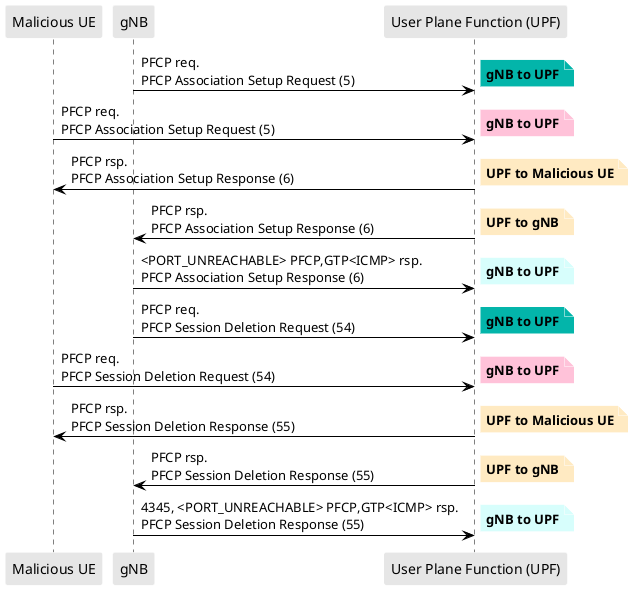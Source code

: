 @startuml
skinparam shadowing false
skinparam NoteBorderColor white
skinparam sequence {
    ArrowColor black
    LifeLineBorderColor black
    LifeLineBackgroundColor black
    ParticipantBorderColor white
    ParticipantBackgroundColor #e6e6e6
}

participant "Malicious UE"
participant "gNB"
participant "User Plane Function (UPF)"


"gNB" -> "User Plane Function (UPF)": PFCP req.\nPFCP Association Setup Request (5)

note right #03B5AA
**gNB to UPF**
end note

"Malicious UE" -> "User Plane Function (UPF)":  PFCP req.\nPFCP Association Setup Request (5)

note right #FFC2D9
**gNB to UPF**
end note

"User Plane Function (UPF)" -> "Malicious UE": PFCP rsp.\nPFCP Association Setup Response (6)

note right #FFEAC2
**UPF to Malicious UE**
end note

"User Plane Function (UPF)" -> "gNB": PFCP rsp.\nPFCP Association Setup Response (6)

note right #FFEAC2
**UPF to gNB**
end note

"gNB" -> "User Plane Function (UPF)":  <PORT_UNREACHABLE> PFCP,GTP<ICMP> rsp.\nPFCP Association Setup Response (6)

note right #D7FEFC
**gNB to UPF**
end note

"gNB" -> "User Plane Function (UPF)": PFCP req.\nPFCP Session Deletion Request (54)

note right #03B5AA
**gNB to UPF**
end note

"Malicious UE" -> "User Plane Function (UPF)": PFCP req.\nPFCP Session Deletion Request (54)

note right #FFC2D9
**gNB to UPF**
end note


"User Plane Function (UPF)" -> "Malicious UE": PFCP rsp.\nPFCP Session Deletion Response (55)

note right #FFEAC2
**UPF to Malicious UE**
end note

"User Plane Function (UPF)" -> "gNB": PFCP rsp.\nPFCP Session Deletion Response (55)

note right #FFEAC2
**UPF to gNB**
end note

"gNB" -> "User Plane Function (UPF)": 4345, <PORT_UNREACHABLE> PFCP,GTP<ICMP> rsp.\nPFCP Session Deletion Response (55)

note right #D7FEFC
**gNB to UPF**
end note


@enduml
